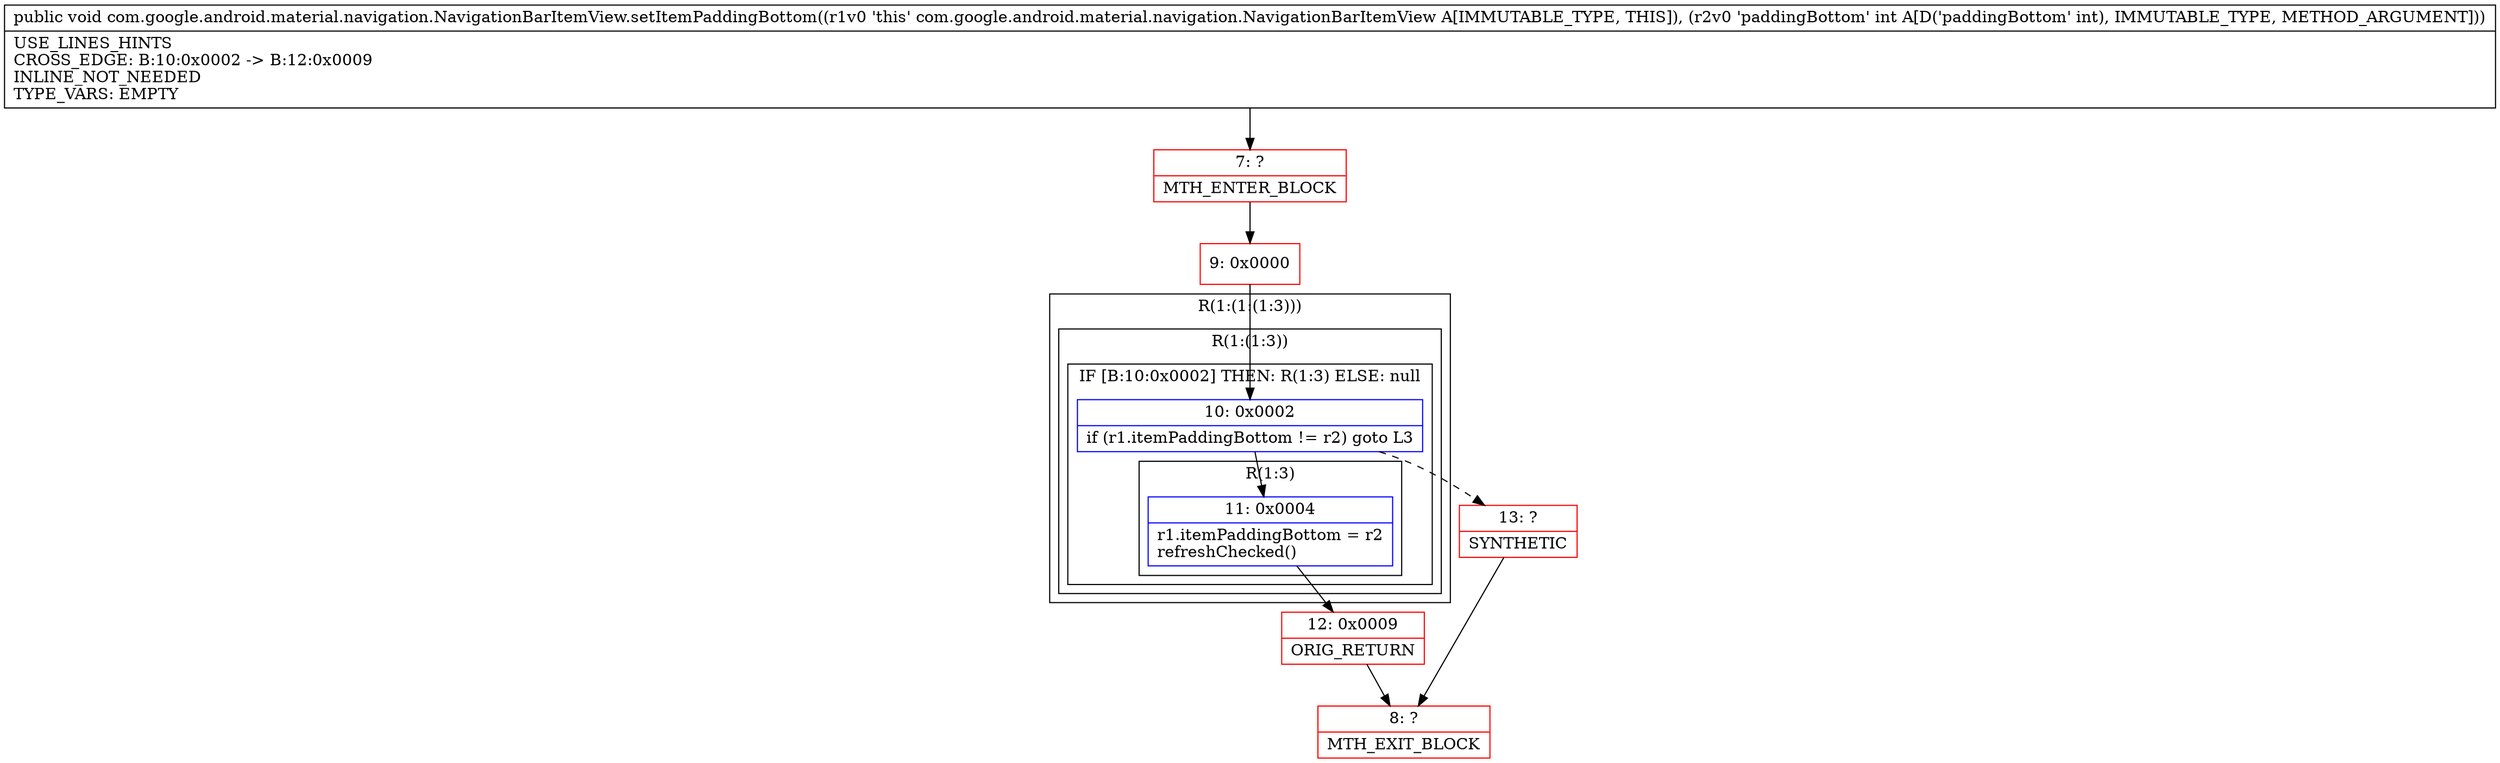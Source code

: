 digraph "CFG forcom.google.android.material.navigation.NavigationBarItemView.setItemPaddingBottom(I)V" {
subgraph cluster_Region_384870352 {
label = "R(1:(1:(1:3)))";
node [shape=record,color=blue];
subgraph cluster_Region_1947346790 {
label = "R(1:(1:3))";
node [shape=record,color=blue];
subgraph cluster_IfRegion_177696735 {
label = "IF [B:10:0x0002] THEN: R(1:3) ELSE: null";
node [shape=record,color=blue];
Node_10 [shape=record,label="{10\:\ 0x0002|if (r1.itemPaddingBottom != r2) goto L3\l}"];
subgraph cluster_Region_285633092 {
label = "R(1:3)";
node [shape=record,color=blue];
Node_11 [shape=record,label="{11\:\ 0x0004|r1.itemPaddingBottom = r2\lrefreshChecked()\l}"];
}
}
}
}
Node_7 [shape=record,color=red,label="{7\:\ ?|MTH_ENTER_BLOCK\l}"];
Node_9 [shape=record,color=red,label="{9\:\ 0x0000}"];
Node_12 [shape=record,color=red,label="{12\:\ 0x0009|ORIG_RETURN\l}"];
Node_8 [shape=record,color=red,label="{8\:\ ?|MTH_EXIT_BLOCK\l}"];
Node_13 [shape=record,color=red,label="{13\:\ ?|SYNTHETIC\l}"];
MethodNode[shape=record,label="{public void com.google.android.material.navigation.NavigationBarItemView.setItemPaddingBottom((r1v0 'this' com.google.android.material.navigation.NavigationBarItemView A[IMMUTABLE_TYPE, THIS]), (r2v0 'paddingBottom' int A[D('paddingBottom' int), IMMUTABLE_TYPE, METHOD_ARGUMENT]))  | USE_LINES_HINTS\lCROSS_EDGE: B:10:0x0002 \-\> B:12:0x0009\lINLINE_NOT_NEEDED\lTYPE_VARS: EMPTY\l}"];
MethodNode -> Node_7;Node_10 -> Node_11;
Node_10 -> Node_13[style=dashed];
Node_11 -> Node_12;
Node_7 -> Node_9;
Node_9 -> Node_10;
Node_12 -> Node_8;
Node_13 -> Node_8;
}

